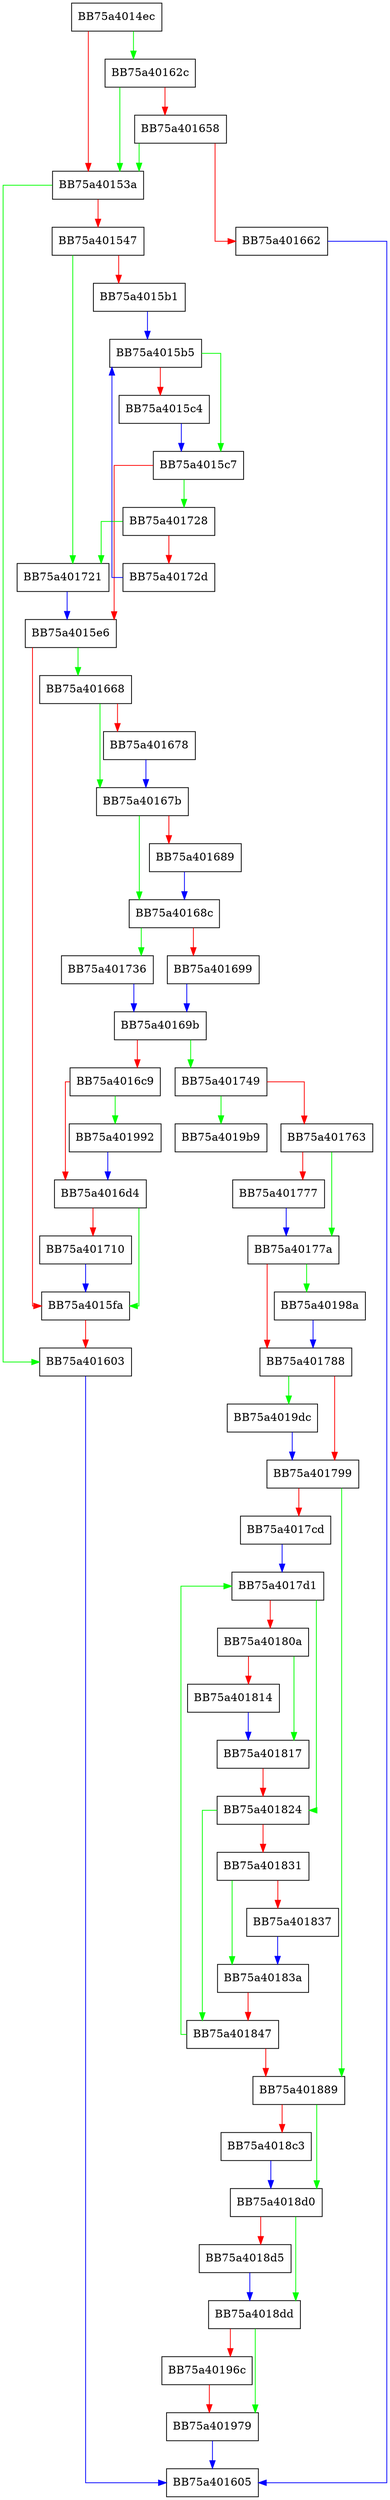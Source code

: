 digraph lazy_load_value_nolock {
  node [shape="box"];
  graph [splines=ortho];
  BB75a4014ec -> BB75a40162c [color="green"];
  BB75a4014ec -> BB75a40153a [color="red"];
  BB75a40153a -> BB75a401603 [color="green"];
  BB75a40153a -> BB75a401547 [color="red"];
  BB75a401547 -> BB75a401721 [color="green"];
  BB75a401547 -> BB75a4015b1 [color="red"];
  BB75a4015b1 -> BB75a4015b5 [color="blue"];
  BB75a4015b5 -> BB75a4015c7 [color="green"];
  BB75a4015b5 -> BB75a4015c4 [color="red"];
  BB75a4015c4 -> BB75a4015c7 [color="blue"];
  BB75a4015c7 -> BB75a401728 [color="green"];
  BB75a4015c7 -> BB75a4015e6 [color="red"];
  BB75a4015e6 -> BB75a401668 [color="green"];
  BB75a4015e6 -> BB75a4015fa [color="red"];
  BB75a4015fa -> BB75a401603 [color="red"];
  BB75a401603 -> BB75a401605 [color="blue"];
  BB75a40162c -> BB75a40153a [color="green"];
  BB75a40162c -> BB75a401658 [color="red"];
  BB75a401658 -> BB75a40153a [color="green"];
  BB75a401658 -> BB75a401662 [color="red"];
  BB75a401662 -> BB75a401605 [color="blue"];
  BB75a401668 -> BB75a40167b [color="green"];
  BB75a401668 -> BB75a401678 [color="red"];
  BB75a401678 -> BB75a40167b [color="blue"];
  BB75a40167b -> BB75a40168c [color="green"];
  BB75a40167b -> BB75a401689 [color="red"];
  BB75a401689 -> BB75a40168c [color="blue"];
  BB75a40168c -> BB75a401736 [color="green"];
  BB75a40168c -> BB75a401699 [color="red"];
  BB75a401699 -> BB75a40169b [color="blue"];
  BB75a40169b -> BB75a401749 [color="green"];
  BB75a40169b -> BB75a4016c9 [color="red"];
  BB75a4016c9 -> BB75a401992 [color="green"];
  BB75a4016c9 -> BB75a4016d4 [color="red"];
  BB75a4016d4 -> BB75a4015fa [color="green"];
  BB75a4016d4 -> BB75a401710 [color="red"];
  BB75a401710 -> BB75a4015fa [color="blue"];
  BB75a401721 -> BB75a4015e6 [color="blue"];
  BB75a401728 -> BB75a401721 [color="green"];
  BB75a401728 -> BB75a40172d [color="red"];
  BB75a40172d -> BB75a4015b5 [color="blue"];
  BB75a401736 -> BB75a40169b [color="blue"];
  BB75a401749 -> BB75a4019b9 [color="green"];
  BB75a401749 -> BB75a401763 [color="red"];
  BB75a401763 -> BB75a40177a [color="green"];
  BB75a401763 -> BB75a401777 [color="red"];
  BB75a401777 -> BB75a40177a [color="blue"];
  BB75a40177a -> BB75a40198a [color="green"];
  BB75a40177a -> BB75a401788 [color="red"];
  BB75a401788 -> BB75a4019dc [color="green"];
  BB75a401788 -> BB75a401799 [color="red"];
  BB75a401799 -> BB75a401889 [color="green"];
  BB75a401799 -> BB75a4017cd [color="red"];
  BB75a4017cd -> BB75a4017d1 [color="blue"];
  BB75a4017d1 -> BB75a401824 [color="green"];
  BB75a4017d1 -> BB75a40180a [color="red"];
  BB75a40180a -> BB75a401817 [color="green"];
  BB75a40180a -> BB75a401814 [color="red"];
  BB75a401814 -> BB75a401817 [color="blue"];
  BB75a401817 -> BB75a401824 [color="red"];
  BB75a401824 -> BB75a401847 [color="green"];
  BB75a401824 -> BB75a401831 [color="red"];
  BB75a401831 -> BB75a40183a [color="green"];
  BB75a401831 -> BB75a401837 [color="red"];
  BB75a401837 -> BB75a40183a [color="blue"];
  BB75a40183a -> BB75a401847 [color="red"];
  BB75a401847 -> BB75a4017d1 [color="green"];
  BB75a401847 -> BB75a401889 [color="red"];
  BB75a401889 -> BB75a4018d0 [color="green"];
  BB75a401889 -> BB75a4018c3 [color="red"];
  BB75a4018c3 -> BB75a4018d0 [color="blue"];
  BB75a4018d0 -> BB75a4018dd [color="green"];
  BB75a4018d0 -> BB75a4018d5 [color="red"];
  BB75a4018d5 -> BB75a4018dd [color="blue"];
  BB75a4018dd -> BB75a401979 [color="green"];
  BB75a4018dd -> BB75a40196c [color="red"];
  BB75a40196c -> BB75a401979 [color="red"];
  BB75a401979 -> BB75a401605 [color="blue"];
  BB75a40198a -> BB75a401788 [color="blue"];
  BB75a401992 -> BB75a4016d4 [color="blue"];
  BB75a4019dc -> BB75a401799 [color="blue"];
}